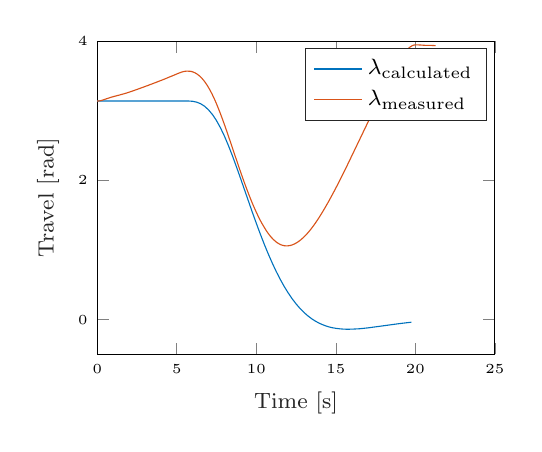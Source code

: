 % This file was created by matlab2tikz.
%
%The latest updates can be retrieved from
%  http://www.mathworks.com/matlabcentral/fileexchange/22022-matlab2tikz-matlab2tikz
%where you can also make suggestions and rate matlab2tikz.
%
\definecolor{mycolor1}{rgb}{0.0,0.447,0.741}%
\definecolor{mycolor2}{rgb}{0.85,0.325,0.098}%
%
\begin{tikzpicture}

\begin{axis}[%
width=5.05cm,
height=3.975cm,
at={(0cm,0cm)},
scale only axis,
xmin=0,
xmax=25,
xlabel style={font=\color{white!15!black}},
xlabel={\footnotesize{Time [s]}},
ymin=-0.5,
ymax=4,
ylabel style={font=\color{white!15!black}},
ylabel={\footnotesize{Travel [rad]}},
ticklabel style = {font = \tiny},
axis background/.style={fill=white},
legend style={legend cell align=left, align=left, draw=white!15!black, font = \footnotesize}
]
\addplot [color=mycolor1]
  table[row sep=crcr]{%
0	3.142\\
5.75	3.142\\
6	3.138\\
6.25	3.126\\
6.5	3.103\\
6.75	3.067\\
7	3.014\\
7.25	2.946\\
7.5	2.86\\
7.75	2.756\\
8	2.636\\
8.25	2.501\\
8.5	2.354\\
8.75	2.198\\
9	2.037\\
9.75	1.544\\
10	1.385\\
10.25	1.231\\
10.5	1.084\\
10.75	0.945\\
11	0.815\\
11.25	0.693\\
11.5	0.581\\
11.75	0.478\\
12	0.385\\
12.25	0.301\\
12.5	0.226\\
12.75	0.16\\
13	0.102\\
13.25	0.052\\
13.5	0.009\\
13.75	-0.027\\
14	-0.057\\
14.25	-0.081\\
14.5	-0.101\\
14.75	-0.116\\
15	-0.126\\
15.25	-0.133\\
15.5	-0.138\\
15.75	-0.139\\
16	-0.138\\
16.5	-0.132\\
17	-0.12\\
17.75	-0.097\\
19	-0.058\\
19.75	-0.038\\
};
\addlegendentry{$\lambda{}_{\text{calculated}}$}

\addplot [color=mycolor2]
  table[row sep=crcr]{%
0	3.142\\
0.112	3.143\\
0.118	3.144\\
0.178	3.145\\
0.184	3.146\\
0.218	3.148\\
0.224	3.148\\
0.268	3.15\\
0.274	3.151\\
0.298	3.152\\
0.304	3.153\\
0.33	3.155\\
0.336	3.155\\
0.36	3.157\\
0.366	3.158\\
0.398	3.159\\
0.406	3.161\\
0.432	3.162\\
0.438	3.163\\
0.462	3.165\\
0.468	3.165\\
0.488	3.167\\
0.494	3.168\\
0.52	3.169\\
0.526	3.17\\
0.55	3.172\\
0.556	3.172\\
0.578	3.174\\
0.584	3.175\\
0.608	3.176\\
0.614	3.177\\
0.634	3.178\\
0.64	3.179\\
0.664	3.181\\
0.67	3.181\\
0.694	3.183\\
0.7	3.184\\
0.728	3.185\\
0.734	3.186\\
0.756	3.188\\
0.762	3.188\\
0.788	3.19\\
0.794	3.191\\
0.818	3.192\\
0.824	3.193\\
0.854	3.195\\
0.86	3.195\\
0.888	3.197\\
0.894	3.198\\
0.922	3.199\\
0.928	3.2\\
0.958	3.201\\
0.964	3.202\\
0.992	3.204\\
0.998	3.204\\
1.028	3.206\\
1.034	3.207\\
1.066	3.208\\
1.072	3.209\\
1.104	3.211\\
1.11	3.211\\
1.144	3.213\\
1.15	3.214\\
1.18	3.215\\
1.186	3.216\\
1.22	3.218\\
1.226	3.218\\
1.258	3.22\\
1.264	3.221\\
1.298	3.222\\
1.304	3.223\\
1.336	3.224\\
1.342	3.225\\
1.376	3.227\\
1.382	3.227\\
1.412	3.229\\
1.418	3.23\\
1.452	3.231\\
1.458	3.232\\
1.488	3.234\\
1.494	3.234\\
1.526	3.236\\
1.532	3.237\\
1.56	3.238\\
1.566	3.239\\
1.598	3.241\\
1.604	3.241\\
1.634	3.243\\
1.64	3.244\\
1.67	3.245\\
1.676	3.246\\
1.7	3.247\\
1.706	3.248\\
1.736	3.25\\
1.742	3.251\\
1.77	3.252\\
1.776	3.253\\
1.804	3.254\\
1.81	3.255\\
1.836	3.257\\
1.842	3.257\\
1.868	3.259\\
1.874	3.26\\
1.9	3.261\\
1.906	3.262\\
1.93	3.264\\
1.936	3.264\\
1.962	3.266\\
1.968	3.267\\
1.992	3.268\\
1.998	3.269\\
2.024	3.27\\
2.03	3.271\\
2.054	3.273\\
2.06	3.274\\
2.082	3.275\\
2.088	3.276\\
2.114	3.277\\
2.12	3.278\\
2.142	3.28\\
2.148	3.28\\
2.172	3.282\\
2.178	3.283\\
2.2	3.284\\
2.206	3.285\\
2.23	3.287\\
2.236	3.287\\
2.26	3.289\\
2.266	3.29\\
2.288	3.291\\
2.294	3.292\\
2.316	3.293\\
2.322	3.294\\
2.344	3.296\\
2.35	3.297\\
2.372	3.298\\
2.378	3.299\\
2.4	3.3\\
2.406	3.301\\
2.428	3.303\\
2.434	3.303\\
2.458	3.305\\
2.464	3.306\\
2.486	3.307\\
2.492	3.308\\
2.512	3.31\\
2.518	3.31\\
2.54	3.312\\
2.546	3.313\\
2.568	3.314\\
2.574	3.315\\
2.596	3.316\\
2.602	3.317\\
2.624	3.319\\
2.63	3.32\\
2.652	3.321\\
2.658	3.322\\
2.68	3.323\\
2.686	3.324\\
2.706	3.326\\
2.712	3.326\\
2.734	3.328\\
2.74	3.329\\
2.762	3.33\\
2.768	3.331\\
2.79	3.333\\
2.796	3.333\\
2.818	3.335\\
2.824	3.336\\
2.846	3.337\\
2.852	3.338\\
2.874	3.339\\
2.88	3.34\\
2.902	3.342\\
2.908	3.343\\
2.928	3.344\\
2.934	3.345\\
2.956	3.346\\
2.962	3.347\\
2.984	3.349\\
2.99	3.349\\
3.012	3.351\\
3.018	3.352\\
3.038	3.353\\
3.044	3.354\\
3.066	3.356\\
3.072	3.356\\
3.094	3.358\\
3.1	3.359\\
3.12	3.36\\
3.126	3.361\\
3.148	3.362\\
3.154	3.363\\
3.176	3.365\\
3.182	3.366\\
3.202	3.367\\
3.208	3.368\\
3.228	3.369\\
3.234	3.37\\
3.256	3.372\\
3.262	3.372\\
3.284	3.374\\
3.292	3.376\\
3.318	3.377\\
3.324	3.378\\
3.344	3.379\\
3.35	3.38\\
3.372	3.382\\
3.378	3.382\\
3.398	3.384\\
3.404	3.385\\
3.424	3.386\\
3.43	3.387\\
3.45	3.389\\
3.456	3.389\\
3.478	3.391\\
3.484	3.392\\
3.504	3.393\\
3.51	3.394\\
3.53	3.395\\
3.536	3.396\\
3.556	3.398\\
3.562	3.399\\
3.584	3.4\\
3.59	3.401\\
3.61	3.402\\
3.616	3.403\\
3.636	3.405\\
3.642	3.405\\
3.66	3.407\\
3.666	3.408\\
3.688	3.409\\
3.694	3.41\\
3.714	3.412\\
3.72	3.412\\
3.74	3.414\\
3.746	3.415\\
3.766	3.416\\
3.772	3.417\\
3.792	3.418\\
3.798	3.419\\
3.818	3.421\\
3.824	3.422\\
3.844	3.423\\
3.85	3.424\\
3.87	3.425\\
3.876	3.426\\
3.896	3.428\\
3.902	3.428\\
3.922	3.43\\
3.928	3.431\\
3.948	3.432\\
3.954	3.433\\
3.972	3.435\\
3.978	3.435\\
3.998	3.437\\
4.004	3.438\\
4.024	3.439\\
4.03	3.44\\
4.05	3.441\\
4.056	3.442\\
4.076	3.444\\
4.082	3.445\\
4.1	3.446\\
4.106	3.447\\
4.126	3.448\\
4.132	3.449\\
4.152	3.451\\
4.158	3.451\\
4.178	3.453\\
4.184	3.454\\
4.202	3.455\\
4.208	3.456\\
4.228	3.458\\
4.234	3.458\\
4.254	3.46\\
4.262	3.461\\
4.286	3.463\\
4.292	3.464\\
4.312	3.465\\
4.318	3.466\\
4.336	3.468\\
4.342	3.468\\
4.36	3.47\\
4.366	3.471\\
4.386	3.472\\
4.392	3.473\\
4.41	3.474\\
4.416	3.475\\
4.434	3.477\\
4.44	3.478\\
4.46	3.479\\
4.466	3.48\\
4.484	3.481\\
4.49	3.482\\
4.508	3.484\\
4.514	3.484\\
4.534	3.486\\
4.542	3.488\\
4.566	3.489\\
4.572	3.49\\
4.59	3.491\\
4.596	3.492\\
4.616	3.494\\
4.624	3.495\\
4.648	3.497\\
4.656	3.498\\
4.68	3.5\\
4.686	3.501\\
4.704	3.502\\
4.71	3.503\\
4.728	3.504\\
4.734	3.505\\
4.752	3.507\\
4.758	3.507\\
4.778	3.509\\
4.786	3.511\\
4.808	3.512\\
4.814	3.513\\
4.832	3.514\\
4.838	3.515\\
4.856	3.517\\
4.862	3.517\\
4.88	3.519\\
4.886	3.52\\
4.904	3.521\\
4.91	3.522\\
4.928	3.524\\
4.934	3.524\\
4.954	3.526\\
4.962	3.527\\
4.984	3.529\\
4.992	3.53\\
5.016	3.532\\
5.024	3.534\\
5.048	3.535\\
5.054	3.536\\
5.072	3.537\\
5.078	3.538\\
5.098	3.54\\
5.106	3.541\\
5.13	3.543\\
5.136	3.543\\
5.154	3.545\\
5.16	3.546\\
5.18	3.547\\
5.186	3.548\\
5.208	3.55\\
5.214	3.55\\
5.236	3.552\\
5.244	3.553\\
5.272	3.555\\
5.278	3.556\\
5.304	3.557\\
5.31	3.558\\
5.336	3.56\\
5.342	3.56\\
5.372	3.562\\
5.378	3.563\\
5.414	3.564\\
5.42	3.565\\
5.458	3.567\\
5.464	3.567\\
5.514	3.569\\
5.52	3.57\\
5.6	3.571\\
5.606	3.572\\
5.834	3.57\\
5.84	3.57\\
5.89	3.568\\
5.896	3.567\\
5.934	3.566\\
5.94	3.565\\
5.972	3.563\\
5.978	3.563\\
6.002	3.561\\
6.008	3.56\\
6.03	3.559\\
6.036	3.558\\
6.058	3.557\\
6.064	3.556\\
6.082	3.554\\
6.09	3.553\\
6.112	3.551\\
6.12	3.55\\
6.14	3.548\\
6.148	3.547\\
6.166	3.545\\
6.174	3.543\\
6.188	3.542\\
6.194	3.541\\
6.208	3.54\\
6.216	3.538\\
6.23	3.537\\
6.238	3.535\\
6.25	3.534\\
6.258	3.532\\
6.272	3.53\\
6.28	3.529\\
6.29	3.527\\
6.298	3.526\\
6.31	3.524\\
6.32	3.522\\
6.332	3.52\\
6.34	3.519\\
6.35	3.517\\
6.36	3.515\\
6.372	3.514\\
6.382	3.511\\
6.392	3.51\\
6.402	3.507\\
6.412	3.506\\
6.422	3.504\\
6.432	3.502\\
6.442	3.5\\
6.45	3.498\\
6.462	3.495\\
6.472	3.494\\
6.484	3.491\\
6.494	3.489\\
6.508	3.485\\
6.518	3.484\\
6.532	3.48\\
6.54	3.478\\
6.552	3.475\\
6.56	3.474\\
6.574	3.47\\
6.582	3.468\\
6.596	3.464\\
6.604	3.463\\
6.622	3.458\\
6.63	3.456\\
6.646	3.451\\
6.652	3.45\\
6.668	3.445\\
6.676	3.444\\
6.698	3.437\\
6.704	3.435\\
6.722	3.43\\
6.728	3.428\\
6.75	3.422\\
6.756	3.42\\
6.78	3.412\\
6.786	3.411\\
6.816	3.401\\
6.822	3.399\\
6.864	3.385\\
6.87	3.383\\
6.954	3.353\\
6.958	3.351\\
7.098	3.296\\
7.104	3.293\\
7.146	3.275\\
7.152	3.272\\
7.184	3.258\\
7.19	3.255\\
7.216	3.244\\
7.222	3.241\\
7.244	3.231\\
7.25	3.227\\
7.27	3.218\\
7.276	3.215\\
7.294	3.207\\
7.302	3.202\\
7.324	3.192\\
7.332	3.188\\
7.35	3.179\\
7.358	3.175\\
7.374	3.167\\
7.38	3.164\\
7.394	3.157\\
7.402	3.152\\
7.416	3.145\\
7.424	3.141\\
7.438	3.134\\
7.446	3.129\\
7.458	3.123\\
7.466	3.119\\
7.48	3.112\\
7.49	3.106\\
7.502	3.099\\
7.51	3.095\\
7.522	3.089\\
7.532	3.083\\
7.544	3.076\\
7.552	3.072\\
7.562	3.066\\
7.572	3.06\\
7.584	3.054\\
7.594	3.048\\
7.604	3.043\\
7.612	3.038\\
7.622	3.033\\
7.632	3.027\\
7.642	3.021\\
7.652	3.015\\
7.66	3.01\\
7.67	3.004\\
7.68	2.999\\
7.69	2.993\\
7.7	2.987\\
7.712	2.98\\
7.72	2.975\\
7.73	2.969\\
7.74	2.964\\
7.752	2.956\\
7.76	2.951\\
7.772	2.944\\
7.782	2.938\\
7.796	2.929\\
7.804	2.925\\
7.816	2.917\\
7.824	2.912\\
7.836	2.905\\
7.844	2.9\\
7.856	2.892\\
7.864	2.888\\
7.878	2.879\\
7.886	2.874\\
7.898	2.866\\
7.906	2.862\\
7.922	2.851\\
7.93	2.846\\
7.944	2.837\\
7.952	2.832\\
7.968	2.822\\
7.976	2.817\\
7.994	2.805\\
8.002	2.8\\
8.018	2.79\\
8.026	2.785\\
8.042	2.774\\
8.048	2.77\\
8.062	2.761\\
8.068	2.757\\
8.084	2.747\\
8.092	2.742\\
8.112	2.728\\
8.12	2.724\\
8.14	2.71\\
8.148	2.705\\
8.168	2.691\\
8.176	2.687\\
8.198	2.671\\
8.206	2.667\\
8.228	2.651\\
8.236	2.647\\
8.26	2.63\\
8.268	2.625\\
8.29	2.61\\
8.296	2.606\\
8.316	2.592\\
8.324	2.588\\
8.348	2.571\\
8.354	2.567\\
8.374	2.553\\
8.38	2.549\\
8.398	2.537\\
8.404	2.533\\
8.424	2.52\\
8.43	2.516\\
8.45	2.502\\
8.456	2.498\\
8.478	2.483\\
8.486	2.478\\
8.512	2.46\\
8.518	2.456\\
8.538	2.442\\
8.544	2.438\\
8.564	2.424\\
8.57	2.421\\
8.59	2.407\\
8.596	2.403\\
8.616	2.389\\
8.622	2.385\\
8.644	2.37\\
8.65	2.366\\
8.668	2.354\\
8.674	2.35\\
8.694	2.336\\
8.7	2.332\\
8.72	2.319\\
8.726	2.315\\
8.746	2.301\\
8.752	2.297\\
8.77	2.285\\
8.776	2.281\\
8.794	2.269\\
8.8	2.265\\
8.82	2.251\\
8.826	2.247\\
8.844	2.235\\
8.85	2.231\\
8.868	2.219\\
8.874	2.215\\
8.892	2.203\\
8.9	2.198\\
8.922	2.183\\
8.93	2.178\\
8.952	2.163\\
8.958	2.159\\
8.974	2.148\\
8.982	2.144\\
9.002	2.13\\
9.008	2.126\\
9.024	2.115\\
9.032	2.111\\
9.05	2.098\\
9.056	2.095\\
9.072	2.084\\
9.08	2.079\\
9.098	2.067\\
9.106	2.062\\
9.124	2.05\\
9.132	2.046\\
9.148	2.035\\
9.154	2.031\\
9.168	2.022\\
9.176	2.017\\
9.192	2.006\\
9.2	2.002\\
9.216	1.991\\
9.224	1.987\\
9.238	1.977\\
9.246	1.973\\
9.262	1.962\\
9.27	1.957\\
9.282	1.95\\
9.29	1.945\\
9.304	1.936\\
9.312	1.931\\
9.324	1.924\\
9.33	1.92\\
9.34	1.914\\
9.348	1.909\\
9.362	1.9\\
9.37	1.895\\
9.382	1.888\\
9.39	1.883\\
9.402	1.875\\
9.412	1.87\\
9.424	1.862\\
9.432	1.858\\
9.444	1.85\\
9.452	1.845\\
9.462	1.839\\
9.47	1.835\\
9.48	1.829\\
9.488	1.824\\
9.498	1.818\\
9.508	1.812\\
9.52	1.805\\
9.53	1.799\\
9.542	1.792\\
9.552	1.786\\
9.562	1.78\\
9.572	1.775\\
9.582	1.769\\
9.592	1.763\\
9.602	1.757\\
9.612	1.752\\
9.622	1.746\\
9.632	1.74\\
9.642	1.734\\
9.652	1.729\\
9.66	1.724\\
9.67	1.719\\
9.68	1.713\\
9.692	1.707\\
9.702	1.7\\
9.714	1.694\\
9.724	1.688\\
9.736	1.682\\
9.744	1.677\\
9.756	1.671\\
9.766	1.665\\
9.78	1.658\\
9.79	1.652\\
9.804	1.645\\
9.812	1.641\\
9.824	1.634\\
9.832	1.63\\
9.844	1.624\\
9.852	1.619\\
9.866	1.612\\
9.874	1.608\\
9.888	1.601\\
9.896	1.596\\
9.912	1.588\\
9.92	1.584\\
9.936	1.576\\
9.944	1.572\\
9.96	1.564\\
9.966	1.561\\
9.98	1.554\\
9.986	1.551\\
10.002	1.543\\
10.01	1.539\\
10.03	1.529\\
10.038	1.525\\
10.06	1.515\\
10.066	1.512\\
10.086	1.503\\
10.094	1.498\\
10.118	1.487\\
10.124	1.484\\
10.148	1.473\\
10.154	1.47\\
10.178	1.46\\
10.184	1.457\\
10.212	1.444\\
10.218	1.441\\
10.25	1.427\\
10.256	1.424\\
10.296	1.407\\
10.302	1.404\\
10.364	1.379\\
10.37	1.376\\
10.632	1.277\\
10.638	1.276\\
10.68	1.261\\
10.686	1.259\\
10.72	1.248\\
10.726	1.246\\
10.754	1.237\\
10.76	1.236\\
10.784	1.228\\
10.79	1.226\\
10.81	1.22\\
10.816	1.219\\
10.836	1.213\\
10.842	1.211\\
10.862	1.205\\
10.87	1.203\\
10.89	1.197\\
10.898	1.196\\
10.918	1.19\\
10.926	1.188\\
10.942	1.183\\
10.95	1.182\\
10.966	1.177\\
10.974	1.176\\
10.99	1.171\\
10.998	1.17\\
11.01	1.167\\
11.018	1.165\\
11.034	1.16\\
11.044	1.159\\
11.058	1.155\\
11.066	1.154\\
11.078	1.15\\
11.088	1.149\\
11.1	1.146\\
11.108	1.144\\
11.118	1.142\\
11.126	1.141\\
11.136	1.138\\
11.144	1.137\\
11.154	1.134\\
11.164	1.133\\
11.174	1.131\\
11.184	1.129\\
11.194	1.127\\
11.204	1.125\\
11.214	1.123\\
11.224	1.121\\
11.234	1.119\\
11.246	1.118\\
11.256	1.115\\
11.268	1.114\\
11.278	1.111\\
11.29	1.11\\
11.298	1.108\\
11.31	1.107\\
11.32	1.104\\
11.334	1.103\\
11.342	1.101\\
11.354	1.1\\
11.362	1.098\\
11.376	1.097\\
11.384	1.095\\
11.398	1.094\\
11.406	1.092\\
11.42	1.091\\
11.428	1.089\\
11.444	1.088\\
11.452	1.086\\
11.47	1.085\\
11.478	1.083\\
11.498	1.081\\
11.506	1.08\\
11.526	1.078\\
11.532	1.078\\
11.55	1.076\\
11.556	1.075\\
11.576	1.074\\
11.582	1.073\\
11.602	1.071\\
11.608	1.071\\
11.634	1.069\\
11.64	1.068\\
11.668	1.067\\
11.674	1.066\\
11.71	1.065\\
11.716	1.064\\
11.758	1.062\\
11.764	1.062\\
11.856	1.06\\
11.862	1.059\\
12.032	1.061\\
12.038	1.062\\
12.09	1.063\\
12.096	1.064\\
12.136	1.065\\
12.142	1.066\\
12.176	1.068\\
12.182	1.068\\
12.21	1.07\\
12.216	1.071\\
12.24	1.072\\
12.246	1.073\\
12.27	1.075\\
12.276	1.075\\
12.296	1.077\\
12.302	1.078\\
12.322	1.079\\
12.328	1.08\\
12.346	1.081\\
12.354	1.083\\
12.376	1.085\\
12.384	1.086\\
12.404	1.088\\
12.412	1.089\\
12.43	1.091\\
12.436	1.091\\
12.45	1.093\\
12.458	1.094\\
12.476	1.096\\
12.484	1.098\\
12.498	1.099\\
12.506	1.101\\
12.522	1.102\\
12.53	1.104\\
12.544	1.105\\
12.552	1.107\\
12.566	1.108\\
12.574	1.11\\
12.586	1.111\\
12.594	1.113\\
12.608	1.114\\
12.616	1.116\\
12.628	1.118\\
12.636	1.119\\
12.648	1.121\\
12.658	1.123\\
12.67	1.124\\
12.678	1.126\\
12.69	1.127\\
12.7	1.13\\
12.712	1.131\\
12.72	1.133\\
12.73	1.134\\
12.74	1.137\\
12.752	1.138\\
12.762	1.141\\
12.772	1.142\\
12.78	1.144\\
12.79	1.145\\
12.8	1.147\\
12.81	1.149\\
12.82	1.151\\
12.83	1.153\\
12.84	1.155\\
12.85	1.157\\
12.86	1.159\\
12.868	1.16\\
12.878	1.163\\
12.888	1.164\\
12.898	1.167\\
12.906	1.168\\
12.916	1.17\\
12.924	1.172\\
12.934	1.174\\
12.944	1.176\\
12.956	1.179\\
12.964	1.18\\
12.974	1.183\\
12.982	1.184\\
12.994	1.187\\
13.004	1.189\\
13.018	1.193\\
13.028	1.194\\
13.042	1.198\\
13.05	1.2\\
13.062	1.203\\
13.07	1.204\\
13.082	1.207\\
13.09	1.209\\
13.104	1.213\\
13.112	1.214\\
13.124	1.217\\
13.132	1.219\\
13.146	1.223\\
13.154	1.224\\
13.17	1.229\\
13.178	1.23\\
13.194	1.235\\
13.202	1.236\\
13.216	1.24\\
13.222	1.242\\
13.236	1.246\\
13.244	1.247\\
13.26	1.252\\
13.266	1.253\\
13.28	1.257\\
13.288	1.259\\
13.308	1.265\\
13.316	1.266\\
13.336	1.272\\
13.344	1.274\\
13.364	1.28\\
13.37	1.282\\
13.386	1.286\\
13.392	1.288\\
13.412	1.294\\
13.42	1.295\\
13.444	1.303\\
13.45	1.305\\
13.47	1.311\\
13.476	1.312\\
13.496	1.318\\
13.502	1.32\\
13.526	1.328\\
13.532	1.329\\
13.554	1.336\\
13.56	1.338\\
13.586	1.346\\
13.592	1.348\\
13.618	1.356\\
13.624	1.358\\
13.654	1.368\\
13.66	1.369\\
13.692	1.38\\
13.698	1.381\\
13.734	1.394\\
13.74	1.395\\
13.784	1.41\\
13.79	1.412\\
13.838	1.429\\
13.844	1.43\\
13.9	1.45\\
13.906	1.452\\
13.986	1.481\\
13.992	1.483\\
14.132	1.535\\
14.138	1.536\\
14.144	1.539\\
14.15	1.541\\
14.414	1.644\\
14.42	1.647\\
14.524	1.688\\
14.53	1.691\\
14.602	1.72\\
14.608	1.723\\
14.672	1.75\\
14.678	1.753\\
14.73	1.774\\
14.736	1.777\\
14.786	1.798\\
14.792	1.801\\
14.838	1.82\\
14.844	1.823\\
14.886	1.841\\
14.892	1.844\\
14.93	1.86\\
14.936	1.863\\
14.972	1.878\\
14.978	1.881\\
15.016	1.898\\
15.022	1.901\\
15.056	1.915\\
15.062	1.918\\
15.092	1.931\\
15.098	1.934\\
15.132	1.949\\
15.138	1.952\\
15.166	1.964\\
15.172	1.967\\
15.202	1.98\\
15.208	1.983\\
15.234	1.995\\
15.24	1.998\\
15.27	2.011\\
15.276	2.014\\
15.302	2.026\\
15.308	2.029\\
15.334	2.04\\
15.34	2.043\\
15.366	2.055\\
15.372	2.058\\
15.398	2.069\\
15.404	2.072\\
15.428	2.083\\
15.434	2.086\\
15.458	2.097\\
15.464	2.1\\
15.488	2.111\\
15.494	2.114\\
15.516	2.124\\
15.522	2.127\\
15.546	2.138\\
15.552	2.141\\
15.574	2.151\\
15.58	2.154\\
15.602	2.164\\
15.608	2.167\\
15.63	2.177\\
15.636	2.18\\
15.658	2.19\\
15.664	2.193\\
15.686	2.203\\
15.692	2.206\\
15.712	2.215\\
15.718	2.218\\
15.738	2.227\\
15.744	2.23\\
15.764	2.24\\
15.77	2.243\\
15.792	2.253\\
15.798	2.256\\
15.818	2.265\\
15.826	2.27\\
15.85	2.28\\
15.856	2.283\\
15.876	2.293\\
15.882	2.296\\
15.902	2.305\\
15.908	2.308\\
15.928	2.317\\
15.934	2.32\\
15.952	2.329\\
15.958	2.332\\
15.978	2.341\\
15.984	2.344\\
16.004	2.353\\
16.012	2.358\\
16.036	2.368\\
16.042	2.372\\
16.06	2.38\\
16.066	2.383\\
16.086	2.392\\
16.092	2.395\\
16.11	2.404\\
16.116	2.407\\
16.134	2.415\\
16.14	2.418\\
16.16	2.428\\
16.168	2.432\\
16.192	2.443\\
16.198	2.446\\
16.216	2.454\\
16.222	2.457\\
16.24	2.466\\
16.246	2.469\\
16.264	2.477\\
16.27	2.48\\
16.29	2.49\\
16.298	2.494\\
16.32	2.504\\
16.326	2.507\\
16.346	2.516\\
16.352	2.52\\
16.37	2.528\\
16.376	2.531\\
16.394	2.54\\
16.4	2.543\\
16.42	2.552\\
16.426	2.555\\
16.444	2.563\\
16.45	2.566\\
16.468	2.575\\
16.474	2.578\\
16.494	2.587\\
16.5	2.59\\
16.52	2.599\\
16.528	2.604\\
16.552	2.615\\
16.558	2.618\\
16.578	2.627\\
16.586	2.632\\
16.61	2.642\\
16.616	2.645\\
16.636	2.655\\
16.644	2.659\\
16.668	2.67\\
16.674	2.673\\
16.694	2.682\\
16.7	2.685\\
16.72	2.694\\
16.728	2.699\\
16.752	2.71\\
16.758	2.713\\
16.778	2.722\\
16.784	2.725\\
16.804	2.734\\
16.812	2.739\\
16.836	2.75\\
16.842	2.753\\
16.862	2.762\\
16.868	2.765\\
16.888	2.774\\
16.894	2.777\\
16.914	2.786\\
16.92	2.79\\
16.94	2.799\\
16.946	2.802\\
16.966	2.811\\
16.972	2.814\\
16.992	2.823\\
16.998	2.826\\
17.018	2.836\\
17.024	2.839\\
17.046	2.849\\
17.052	2.852\\
17.072	2.861\\
17.078	2.864\\
17.1	2.874\\
17.106	2.877\\
17.126	2.886\\
17.132	2.889\\
17.152	2.898\\
17.158	2.902\\
17.18	2.911\\
17.186	2.915\\
17.208	2.925\\
17.214	2.928\\
17.236	2.938\\
17.242	2.941\\
17.264	2.951\\
17.27	2.954\\
17.294	2.964\\
17.3	2.967\\
17.322	2.977\\
17.328	2.981\\
17.352	2.991\\
17.358	2.994\\
17.382	3.005\\
17.388	3.008\\
17.414	3.02\\
17.42	3.023\\
17.444	3.033\\
17.45	3.037\\
17.476	3.048\\
17.482	3.051\\
17.506	3.062\\
17.512	3.065\\
17.538	3.076\\
17.544	3.079\\
17.574	3.093\\
17.58	3.096\\
17.606	3.107\\
17.612	3.11\\
17.64	3.122\\
17.646	3.125\\
17.676	3.139\\
17.682	3.142\\
17.71	3.154\\
17.716	3.157\\
17.746	3.17\\
17.752	3.173\\
17.784	3.187\\
17.79	3.19\\
17.822	3.204\\
17.828	3.207\\
17.862	3.221\\
17.868	3.224\\
17.902	3.239\\
17.908	3.242\\
17.946	3.258\\
17.952	3.261\\
17.99	3.277\\
17.996	3.28\\
18.034	3.297\\
18.04	3.3\\
18.082	3.317\\
18.088	3.32\\
18.132	3.339\\
18.138	3.342\\
18.184	3.361\\
18.19	3.364\\
18.24	3.385\\
18.246	3.388\\
18.3	3.41\\
18.306	3.413\\
18.362	3.436\\
18.368	3.439\\
18.432	3.465\\
18.438	3.468\\
18.504	3.495\\
18.51	3.498\\
18.59	3.53\\
18.596	3.534\\
18.688	3.57\\
18.694	3.573\\
18.806	3.618\\
18.81	3.619\\
18.906	3.658\\
18.912	3.661\\
18.916	3.662\\
19.108	3.738\\
19.114	3.741\\
19.118	3.742\\
19.41	3.853\\
19.416	3.854\\
19.46	3.869\\
19.466	3.871\\
19.488	3.878\\
19.494	3.879\\
19.51	3.884\\
19.516	3.886\\
19.53	3.889\\
19.538	3.891\\
19.552	3.895\\
19.56	3.896\\
19.572	3.899\\
19.58	3.901\\
19.592	3.904\\
19.602	3.906\\
19.614	3.909\\
19.624	3.91\\
19.632	3.912\\
19.642	3.913\\
19.652	3.915\\
19.664	3.917\\
19.672	3.919\\
19.682	3.92\\
19.69	3.922\\
19.702	3.923\\
19.71	3.925\\
19.722	3.926\\
19.73	3.928\\
19.744	3.929\\
19.752	3.931\\
19.766	3.932\\
19.774	3.934\\
19.792	3.935\\
19.8	3.937\\
19.82	3.938\\
19.828	3.94\\
19.85	3.942\\
19.856	3.942\\
19.876	3.944\\
19.882	3.945\\
19.912	3.946\\
19.918	3.947\\
19.96	3.948\\
19.966	3.949\\
20.344	3.948\\
20.35	3.947\\
20.452	3.945\\
20.458	3.945\\
20.588	3.943\\
20.594	3.942\\
21.106	3.941\\
21.112	3.94\\
21.28	3.939\\
};
\addlegendentry{$\lambda{}_{\text{measured}}$}

\end{axis}
\end{tikzpicture}%
